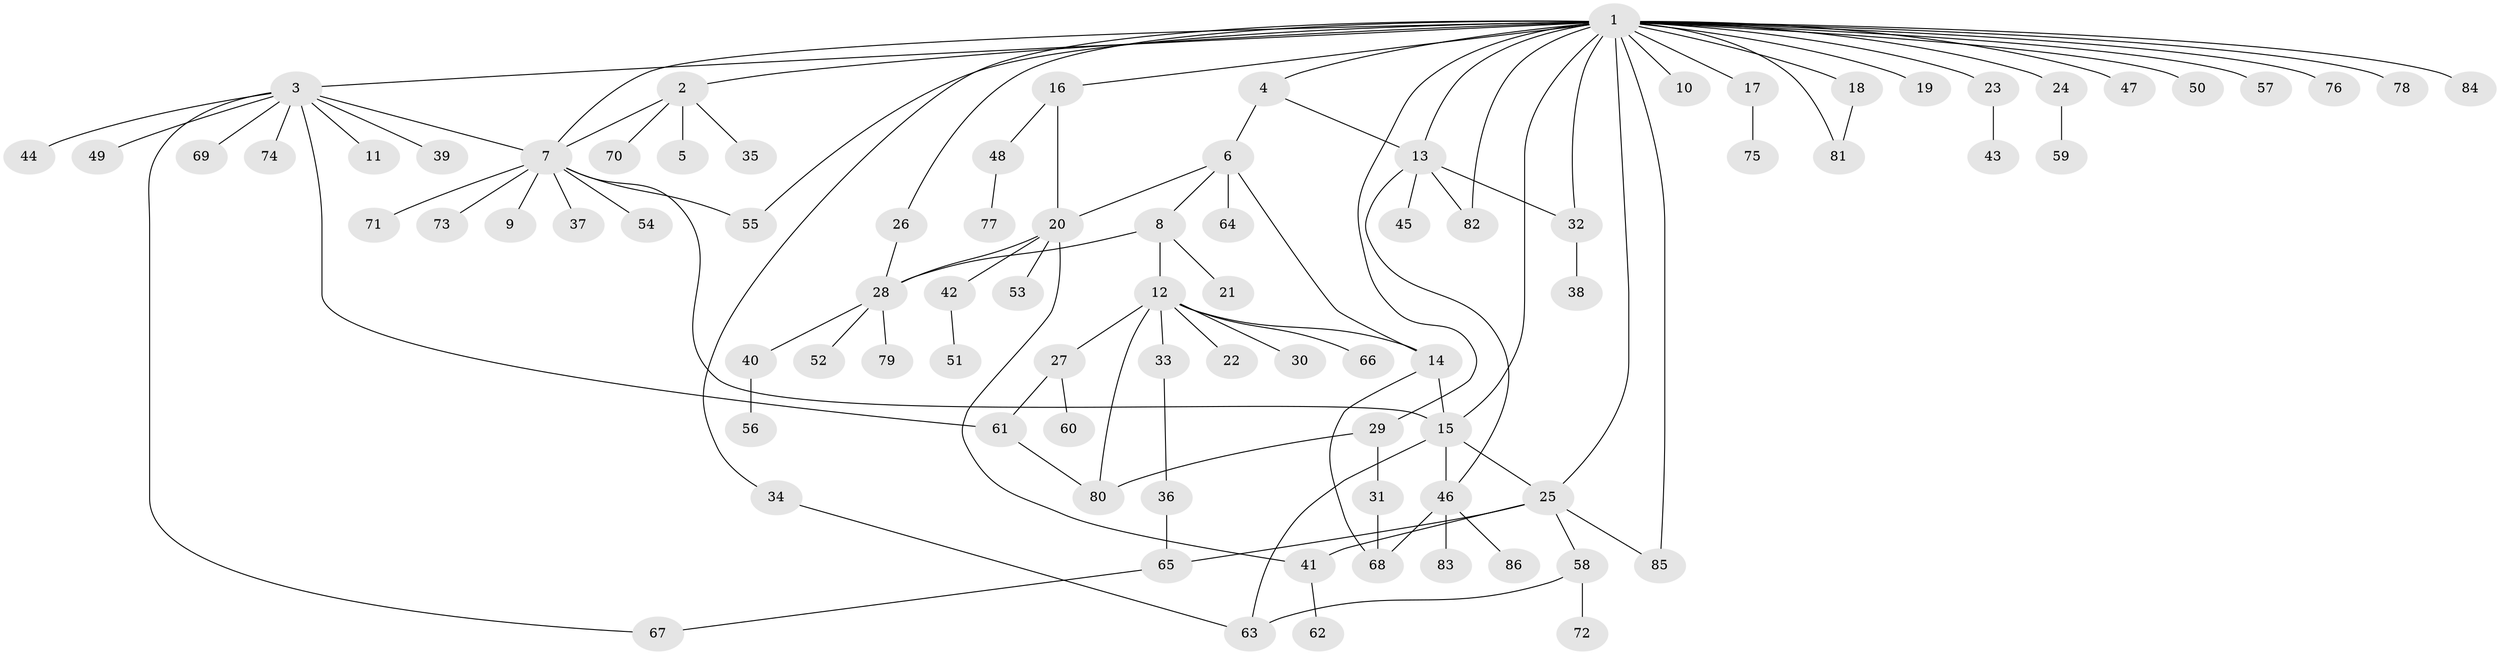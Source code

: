// Generated by graph-tools (version 1.1) at 2025/48/03/09/25 04:48:09]
// undirected, 86 vertices, 111 edges
graph export_dot {
graph [start="1"]
  node [color=gray90,style=filled];
  1;
  2;
  3;
  4;
  5;
  6;
  7;
  8;
  9;
  10;
  11;
  12;
  13;
  14;
  15;
  16;
  17;
  18;
  19;
  20;
  21;
  22;
  23;
  24;
  25;
  26;
  27;
  28;
  29;
  30;
  31;
  32;
  33;
  34;
  35;
  36;
  37;
  38;
  39;
  40;
  41;
  42;
  43;
  44;
  45;
  46;
  47;
  48;
  49;
  50;
  51;
  52;
  53;
  54;
  55;
  56;
  57;
  58;
  59;
  60;
  61;
  62;
  63;
  64;
  65;
  66;
  67;
  68;
  69;
  70;
  71;
  72;
  73;
  74;
  75;
  76;
  77;
  78;
  79;
  80;
  81;
  82;
  83;
  84;
  85;
  86;
  1 -- 2;
  1 -- 3;
  1 -- 4;
  1 -- 7;
  1 -- 10;
  1 -- 13;
  1 -- 15;
  1 -- 16;
  1 -- 17;
  1 -- 18;
  1 -- 19;
  1 -- 23;
  1 -- 24;
  1 -- 25;
  1 -- 26;
  1 -- 29;
  1 -- 32;
  1 -- 34;
  1 -- 47;
  1 -- 50;
  1 -- 55;
  1 -- 57;
  1 -- 76;
  1 -- 78;
  1 -- 81;
  1 -- 82;
  1 -- 84;
  1 -- 85;
  2 -- 5;
  2 -- 7;
  2 -- 35;
  2 -- 70;
  3 -- 7;
  3 -- 11;
  3 -- 39;
  3 -- 44;
  3 -- 49;
  3 -- 61;
  3 -- 67;
  3 -- 69;
  3 -- 74;
  4 -- 6;
  4 -- 13;
  6 -- 8;
  6 -- 14;
  6 -- 20;
  6 -- 64;
  7 -- 9;
  7 -- 15;
  7 -- 37;
  7 -- 54;
  7 -- 55;
  7 -- 71;
  7 -- 73;
  8 -- 12;
  8 -- 21;
  8 -- 28;
  12 -- 14;
  12 -- 22;
  12 -- 27;
  12 -- 30;
  12 -- 33;
  12 -- 66;
  12 -- 80;
  13 -- 32;
  13 -- 45;
  13 -- 46;
  13 -- 82;
  14 -- 15;
  14 -- 68;
  15 -- 25;
  15 -- 46;
  15 -- 63;
  16 -- 20;
  16 -- 48;
  17 -- 75;
  18 -- 81;
  20 -- 28;
  20 -- 41;
  20 -- 42;
  20 -- 53;
  23 -- 43;
  24 -- 59;
  25 -- 41;
  25 -- 58;
  25 -- 65;
  25 -- 85;
  26 -- 28;
  27 -- 60;
  27 -- 61;
  28 -- 40;
  28 -- 52;
  28 -- 79;
  29 -- 31;
  29 -- 80;
  31 -- 68;
  32 -- 38;
  33 -- 36;
  34 -- 63;
  36 -- 65;
  40 -- 56;
  41 -- 62;
  42 -- 51;
  46 -- 68;
  46 -- 83;
  46 -- 86;
  48 -- 77;
  58 -- 63;
  58 -- 72;
  61 -- 80;
  65 -- 67;
}
